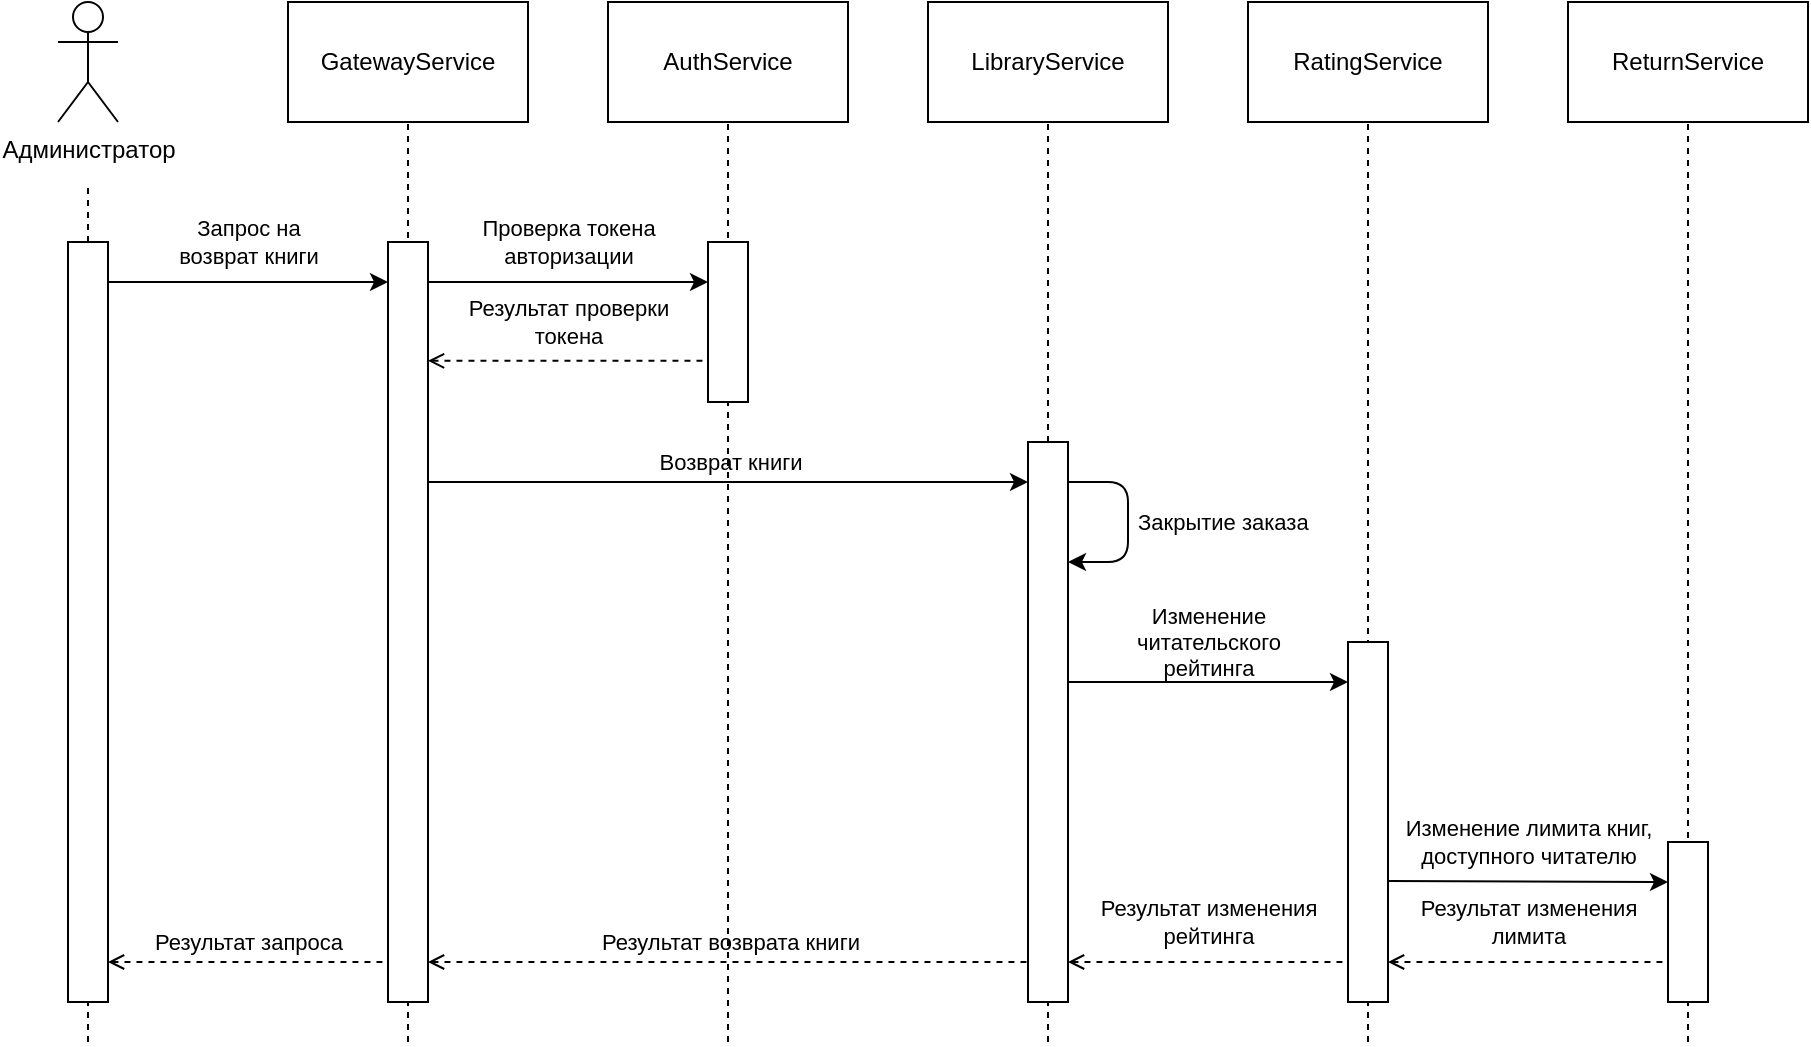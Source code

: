 <mxfile scale="4" border="0">
    <diagram id="RVRvGXG0RCsftaXjRqcX" name="Page-1">
        <mxGraphModel dx="1377" dy="2053" grid="1" gridSize="10" guides="1" tooltips="1" connect="1" arrows="1" fold="1" page="1" pageScale="1" pageWidth="827" pageHeight="1169" math="0" shadow="0">
            <root>
                <mxCell id="0"/>
                <mxCell id="1" parent="0"/>
                <mxCell id="iawwBjDpLsOtYFc2O_PW-2" value="" style="endArrow=none;dashed=1;html=1;startArrow=none;labelBackgroundColor=none;" parent="1" source="iawwBjDpLsOtYFc2O_PW-12" edge="1">
                    <mxGeometry width="50" height="50" relative="1" as="geometry">
                        <mxPoint x="160" y="400" as="sourcePoint"/>
                        <mxPoint x="160" y="110" as="targetPoint"/>
                    </mxGeometry>
                </mxCell>
                <mxCell id="iawwBjDpLsOtYFc2O_PW-3" value="" style="endArrow=none;dashed=1;html=1;labelBackgroundColor=none;" parent="1" edge="1">
                    <mxGeometry width="50" height="50" relative="1" as="geometry">
                        <mxPoint x="320" y="540" as="sourcePoint"/>
                        <mxPoint x="320.0" y="80" as="targetPoint"/>
                    </mxGeometry>
                </mxCell>
                <mxCell id="iawwBjDpLsOtYFc2O_PW-4" value="" style="endArrow=none;dashed=1;html=1;startArrow=none;labelBackgroundColor=none;" parent="1" edge="1">
                    <mxGeometry width="50" height="50" relative="1" as="geometry">
                        <mxPoint x="480" y="540" as="sourcePoint"/>
                        <mxPoint x="480.0" y="80" as="targetPoint"/>
                    </mxGeometry>
                </mxCell>
                <mxCell id="iawwBjDpLsOtYFc2O_PW-6" value="Администратор" style="shape=umlActor;verticalLabelPosition=bottom;verticalAlign=top;html=1;outlineConnect=0;labelBackgroundColor=none;fillColor=none;" parent="1" vertex="1">
                    <mxGeometry x="145" y="20" width="30" height="60" as="geometry"/>
                </mxCell>
                <mxCell id="iawwBjDpLsOtYFc2O_PW-7" value="GatewayService" style="rounded=0;whiteSpace=wrap;html=1;labelBackgroundColor=none;fillColor=none;" parent="1" vertex="1">
                    <mxGeometry x="260" y="20" width="120" height="60" as="geometry"/>
                </mxCell>
                <mxCell id="iawwBjDpLsOtYFc2O_PW-8" value="AuthService" style="rounded=0;whiteSpace=wrap;html=1;labelBackgroundColor=none;fillColor=none;" parent="1" vertex="1">
                    <mxGeometry x="420" y="20" width="120" height="60" as="geometry"/>
                </mxCell>
                <mxCell id="iawwBjDpLsOtYFc2O_PW-10" value="" style="rounded=0;whiteSpace=wrap;html=1;labelBackgroundColor=none;" parent="1" vertex="1">
                    <mxGeometry x="310" y="140" width="20" height="380" as="geometry"/>
                </mxCell>
                <mxCell id="iawwBjDpLsOtYFc2O_PW-12" value="" style="rounded=0;whiteSpace=wrap;html=1;labelBackgroundColor=none;" parent="1" vertex="1">
                    <mxGeometry x="150" y="140" width="20" height="380" as="geometry"/>
                </mxCell>
                <mxCell id="iawwBjDpLsOtYFc2O_PW-13" value="" style="endArrow=none;dashed=1;html=1;labelBackgroundColor=none;" parent="1" target="iawwBjDpLsOtYFc2O_PW-12" edge="1">
                    <mxGeometry width="50" height="50" relative="1" as="geometry">
                        <mxPoint x="160" y="540" as="sourcePoint"/>
                        <mxPoint x="160" y="110" as="targetPoint"/>
                    </mxGeometry>
                </mxCell>
                <mxCell id="iawwBjDpLsOtYFc2O_PW-15" value="" style="endArrow=classic;html=1;labelBackgroundColor=none;" parent="1" edge="1">
                    <mxGeometry width="50" height="50" relative="1" as="geometry">
                        <mxPoint x="170" y="160" as="sourcePoint"/>
                        <mxPoint x="310" y="160" as="targetPoint"/>
                    </mxGeometry>
                </mxCell>
                <mxCell id="iawwBjDpLsOtYFc2O_PW-16" value="Запрос на&lt;br&gt;возврат книги" style="edgeLabel;html=1;align=center;verticalAlign=middle;resizable=0;points=[];labelBackgroundColor=none;" parent="iawwBjDpLsOtYFc2O_PW-15" vertex="1" connectable="0">
                    <mxGeometry x="-0.242" y="1" relative="1" as="geometry">
                        <mxPoint x="17" y="-19" as="offset"/>
                    </mxGeometry>
                </mxCell>
                <mxCell id="iawwBjDpLsOtYFc2O_PW-17" value="" style="endArrow=classic;html=1;labelBackgroundColor=none;" parent="1" edge="1">
                    <mxGeometry width="50" height="50" relative="1" as="geometry">
                        <mxPoint x="330" y="160" as="sourcePoint"/>
                        <mxPoint x="470" y="160" as="targetPoint"/>
                    </mxGeometry>
                </mxCell>
                <mxCell id="iawwBjDpLsOtYFc2O_PW-18" value="Проверка токена&lt;br&gt;авторизации" style="edgeLabel;html=1;align=center;verticalAlign=middle;resizable=0;points=[];labelBackgroundColor=none;" parent="iawwBjDpLsOtYFc2O_PW-17" vertex="1" connectable="0">
                    <mxGeometry x="-0.242" y="1" relative="1" as="geometry">
                        <mxPoint x="17" y="-19" as="offset"/>
                    </mxGeometry>
                </mxCell>
                <mxCell id="iawwBjDpLsOtYFc2O_PW-19" value="" style="rounded=0;whiteSpace=wrap;html=1;labelBackgroundColor=none;" parent="1" vertex="1">
                    <mxGeometry x="470" y="140" width="20" height="80" as="geometry"/>
                </mxCell>
                <mxCell id="iawwBjDpLsOtYFc2O_PW-20" value="" style="endArrow=none;dashed=1;html=1;startArrow=open;startFill=0;labelBackgroundColor=none;" parent="1" edge="1">
                    <mxGeometry width="50" height="50" relative="1" as="geometry">
                        <mxPoint x="330" y="199.43" as="sourcePoint"/>
                        <mxPoint x="470" y="199.43" as="targetPoint"/>
                    </mxGeometry>
                </mxCell>
                <mxCell id="iawwBjDpLsOtYFc2O_PW-21" value="Результат проверки&lt;br&gt;токена" style="edgeLabel;html=1;align=center;verticalAlign=middle;resizable=0;points=[];labelBackgroundColor=none;" parent="iawwBjDpLsOtYFc2O_PW-20" vertex="1" connectable="0">
                    <mxGeometry x="-0.543" y="-1" relative="1" as="geometry">
                        <mxPoint x="38" y="-21" as="offset"/>
                    </mxGeometry>
                </mxCell>
                <mxCell id="iawwBjDpLsOtYFc2O_PW-22" value="" style="endArrow=classic;html=1;labelBackgroundColor=none;" parent="1" edge="1">
                    <mxGeometry width="50" height="50" relative="1" as="geometry">
                        <mxPoint x="330" y="260" as="sourcePoint"/>
                        <mxPoint x="630" y="260" as="targetPoint"/>
                    </mxGeometry>
                </mxCell>
                <mxCell id="iawwBjDpLsOtYFc2O_PW-23" value="Возврат книги" style="edgeLabel;html=1;align=center;verticalAlign=middle;resizable=0;points=[];labelBackgroundColor=none;" parent="iawwBjDpLsOtYFc2O_PW-22" vertex="1" connectable="0">
                    <mxGeometry x="-0.242" y="1" relative="1" as="geometry">
                        <mxPoint x="37" y="-9" as="offset"/>
                    </mxGeometry>
                </mxCell>
                <mxCell id="iawwBjDpLsOtYFc2O_PW-27" value="" style="endArrow=none;dashed=1;html=1;startArrow=open;startFill=0;labelBackgroundColor=none;" parent="1" edge="1">
                    <mxGeometry width="50" height="50" relative="1" as="geometry">
                        <mxPoint x="330" y="500" as="sourcePoint"/>
                        <mxPoint x="630" y="500" as="targetPoint"/>
                    </mxGeometry>
                </mxCell>
                <mxCell id="iawwBjDpLsOtYFc2O_PW-28" value="Результат возврата книги" style="edgeLabel;html=1;align=center;verticalAlign=middle;resizable=0;points=[];labelBackgroundColor=none;" parent="iawwBjDpLsOtYFc2O_PW-27" vertex="1" connectable="0">
                    <mxGeometry x="-0.543" y="-1" relative="1" as="geometry">
                        <mxPoint x="82" y="-11" as="offset"/>
                    </mxGeometry>
                </mxCell>
                <mxCell id="iawwBjDpLsOtYFc2O_PW-30" value="" style="endArrow=none;dashed=1;html=1;startArrow=open;startFill=0;labelBackgroundColor=none;" parent="1" edge="1">
                    <mxGeometry width="50" height="50" relative="1" as="geometry">
                        <mxPoint x="170" y="500" as="sourcePoint"/>
                        <mxPoint x="310" y="500" as="targetPoint"/>
                    </mxGeometry>
                </mxCell>
                <mxCell id="iawwBjDpLsOtYFc2O_PW-31" value="Результат запроса" style="edgeLabel;html=1;align=center;verticalAlign=middle;resizable=0;points=[];labelBackgroundColor=none;" parent="iawwBjDpLsOtYFc2O_PW-30" vertex="1" connectable="0">
                    <mxGeometry x="-0.543" y="-1" relative="1" as="geometry">
                        <mxPoint x="38" y="-11" as="offset"/>
                    </mxGeometry>
                </mxCell>
                <mxCell id="iawwBjDpLsOtYFc2O_PW-32" value="" style="endArrow=none;dashed=1;html=1;startArrow=none;labelBackgroundColor=none;" parent="1" edge="1">
                    <mxGeometry width="50" height="50" relative="1" as="geometry">
                        <mxPoint x="640" y="540" as="sourcePoint"/>
                        <mxPoint x="640" y="80" as="targetPoint"/>
                    </mxGeometry>
                </mxCell>
                <mxCell id="iawwBjDpLsOtYFc2O_PW-33" value="LibraryService" style="rounded=0;whiteSpace=wrap;html=1;labelBackgroundColor=none;fillColor=none;" parent="1" vertex="1">
                    <mxGeometry x="580" y="20" width="120" height="60" as="geometry"/>
                </mxCell>
                <mxCell id="iawwBjDpLsOtYFc2O_PW-34" value="" style="rounded=0;whiteSpace=wrap;html=1;labelBackgroundColor=none;" parent="1" vertex="1">
                    <mxGeometry x="630" y="240" width="20" height="280" as="geometry"/>
                </mxCell>
                <mxCell id="iawwBjDpLsOtYFc2O_PW-35" value="" style="endArrow=classic;html=1;labelBackgroundColor=none;" parent="1" edge="1">
                    <mxGeometry width="50" height="50" relative="1" as="geometry">
                        <mxPoint x="650" y="260" as="sourcePoint"/>
                        <mxPoint x="650" y="300" as="targetPoint"/>
                        <Array as="points">
                            <mxPoint x="680" y="260"/>
                            <mxPoint x="680" y="300"/>
                        </Array>
                    </mxGeometry>
                </mxCell>
                <mxCell id="iawwBjDpLsOtYFc2O_PW-38" value="Закрытие заказа" style="edgeLabel;html=1;align=left;verticalAlign=middle;resizable=0;points=[];labelBackgroundColor=none;" parent="iawwBjDpLsOtYFc2O_PW-35" vertex="1" connectable="0">
                    <mxGeometry x="-0.062" y="-1" relative="1" as="geometry">
                        <mxPoint x="4" y="3" as="offset"/>
                    </mxGeometry>
                </mxCell>
                <mxCell id="iawwBjDpLsOtYFc2O_PW-36" value="" style="endArrow=none;dashed=1;html=1;startArrow=none;labelBackgroundColor=none;" parent="1" edge="1">
                    <mxGeometry width="50" height="50" relative="1" as="geometry">
                        <mxPoint x="800" y="540" as="sourcePoint"/>
                        <mxPoint x="800" y="80" as="targetPoint"/>
                    </mxGeometry>
                </mxCell>
                <mxCell id="iawwBjDpLsOtYFc2O_PW-37" value="RatingService" style="rounded=0;whiteSpace=wrap;html=1;labelBackgroundColor=none;fillColor=none;" parent="1" vertex="1">
                    <mxGeometry x="740" y="20" width="120" height="60" as="geometry"/>
                </mxCell>
                <mxCell id="iawwBjDpLsOtYFc2O_PW-39" value="" style="endArrow=classic;html=1;labelBackgroundColor=none;" parent="1" edge="1">
                    <mxGeometry width="50" height="50" relative="1" as="geometry">
                        <mxPoint x="650" y="360" as="sourcePoint"/>
                        <mxPoint x="790" y="360" as="targetPoint"/>
                    </mxGeometry>
                </mxCell>
                <mxCell id="iawwBjDpLsOtYFc2O_PW-40" value="Изменение&lt;br&gt;читательского&lt;br&gt;рейтинга" style="edgeLabel;html=1;align=center;verticalAlign=middle;resizable=0;points=[];labelBackgroundColor=none;" parent="iawwBjDpLsOtYFc2O_PW-39" vertex="1" connectable="0">
                    <mxGeometry x="-0.242" y="1" relative="1" as="geometry">
                        <mxPoint x="17" y="-19" as="offset"/>
                    </mxGeometry>
                </mxCell>
                <mxCell id="iawwBjDpLsOtYFc2O_PW-41" value="" style="rounded=0;whiteSpace=wrap;html=1;labelBackgroundColor=none;" parent="1" vertex="1">
                    <mxGeometry x="790" y="340" width="20" height="180" as="geometry"/>
                </mxCell>
                <mxCell id="iawwBjDpLsOtYFc2O_PW-42" value="" style="endArrow=none;dashed=1;html=1;startArrow=open;startFill=0;labelBackgroundColor=none;" parent="1" edge="1">
                    <mxGeometry width="50" height="50" relative="1" as="geometry">
                        <mxPoint x="650" y="500.0" as="sourcePoint"/>
                        <mxPoint x="790" y="500.0" as="targetPoint"/>
                    </mxGeometry>
                </mxCell>
                <mxCell id="iawwBjDpLsOtYFc2O_PW-43" value="Результат изменения&lt;br&gt;рейтинга" style="edgeLabel;html=1;align=center;verticalAlign=middle;resizable=0;points=[];labelBackgroundColor=none;" parent="iawwBjDpLsOtYFc2O_PW-42" vertex="1" connectable="0">
                    <mxGeometry x="-0.543" y="-1" relative="1" as="geometry">
                        <mxPoint x="38" y="-21" as="offset"/>
                    </mxGeometry>
                </mxCell>
                <mxCell id="UBm7TD5s9E1MQBDaXDPz-3" value="ReturnService" style="rounded=0;whiteSpace=wrap;html=1;labelBackgroundColor=none;fillColor=none;" parent="1" vertex="1">
                    <mxGeometry x="900" y="20" width="120" height="60" as="geometry"/>
                </mxCell>
                <mxCell id="UBm7TD5s9E1MQBDaXDPz-4" value="" style="endArrow=none;dashed=1;html=1;startArrow=none;labelBackgroundColor=none;" parent="1" edge="1">
                    <mxGeometry width="50" height="50" relative="1" as="geometry">
                        <mxPoint x="960" y="540" as="sourcePoint"/>
                        <mxPoint x="960" y="80" as="targetPoint"/>
                    </mxGeometry>
                </mxCell>
                <mxCell id="UBm7TD5s9E1MQBDaXDPz-5" value="" style="rounded=0;whiteSpace=wrap;html=1;labelBackgroundColor=none;" parent="1" vertex="1">
                    <mxGeometry x="950" y="440" width="20" height="80" as="geometry"/>
                </mxCell>
                <mxCell id="UBm7TD5s9E1MQBDaXDPz-7" value="" style="endArrow=none;dashed=1;html=1;startArrow=open;startFill=0;labelBackgroundColor=none;" parent="1" edge="1">
                    <mxGeometry width="50" height="50" relative="1" as="geometry">
                        <mxPoint x="810" y="500" as="sourcePoint"/>
                        <mxPoint x="950" y="500" as="targetPoint"/>
                    </mxGeometry>
                </mxCell>
                <mxCell id="UBm7TD5s9E1MQBDaXDPz-8" value="Результат изменения&lt;br&gt;лимита" style="edgeLabel;html=1;align=center;verticalAlign=middle;resizable=0;points=[];labelBackgroundColor=none;" parent="UBm7TD5s9E1MQBDaXDPz-7" vertex="1" connectable="0">
                    <mxGeometry x="-0.543" y="-1" relative="1" as="geometry">
                        <mxPoint x="38" y="-21" as="offset"/>
                    </mxGeometry>
                </mxCell>
                <mxCell id="UBm7TD5s9E1MQBDaXDPz-9" value="" style="endArrow=classic;html=1;labelBackgroundColor=none;exitX=1;exitY=0.664;exitDx=0;exitDy=0;exitPerimeter=0;" parent="1" edge="1" source="iawwBjDpLsOtYFc2O_PW-41">
                    <mxGeometry width="50" height="50" relative="1" as="geometry">
                        <mxPoint x="820" y="460" as="sourcePoint"/>
                        <mxPoint x="950" y="460.0" as="targetPoint"/>
                    </mxGeometry>
                </mxCell>
                <mxCell id="UBm7TD5s9E1MQBDaXDPz-10" value="Изменение лимита книг,&lt;br&gt;доступного читателю" style="edgeLabel;html=1;align=center;verticalAlign=middle;resizable=0;points=[];labelBackgroundColor=none;" parent="UBm7TD5s9E1MQBDaXDPz-9" vertex="1" connectable="0">
                    <mxGeometry x="-0.242" y="1" relative="1" as="geometry">
                        <mxPoint x="17" y="-19" as="offset"/>
                    </mxGeometry>
                </mxCell>
            </root>
        </mxGraphModel>
    </diagram>
</mxfile>
